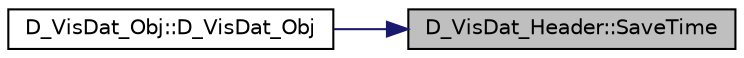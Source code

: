 digraph "D_VisDat_Header::SaveTime"
{
 // LATEX_PDF_SIZE
  edge [fontname="Helvetica",fontsize="10",labelfontname="Helvetica",labelfontsize="10"];
  node [fontname="Helvetica",fontsize="10",shape=record];
  rankdir="RL";
  Node1 [label="D_VisDat_Header::SaveTime",height=0.2,width=0.4,color="black", fillcolor="grey75", style="filled", fontcolor="black",tooltip=" "];
  Node1 -> Node2 [dir="back",color="midnightblue",fontsize="10",style="solid",fontname="Helvetica"];
  Node2 [label="D_VisDat_Obj::D_VisDat_Obj",height=0.2,width=0.4,color="black", fillcolor="white", style="filled",URL="$class_d___vis_dat___obj.html#aa5a387e7abe5e50d43aea09ade0adf2e",tooltip=" "];
}
